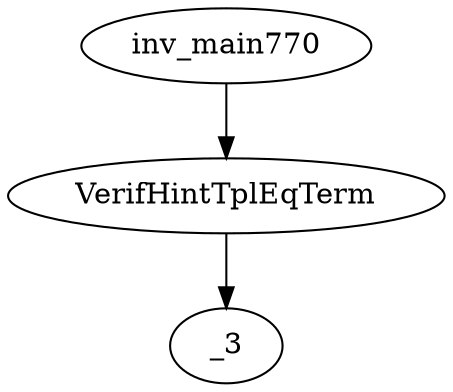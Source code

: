 digraph dag {
0 [label="inv_main770"];
1 [label="VerifHintTplEqTerm"];
2 [label="_3"];
0->1
1 -> 2
}
